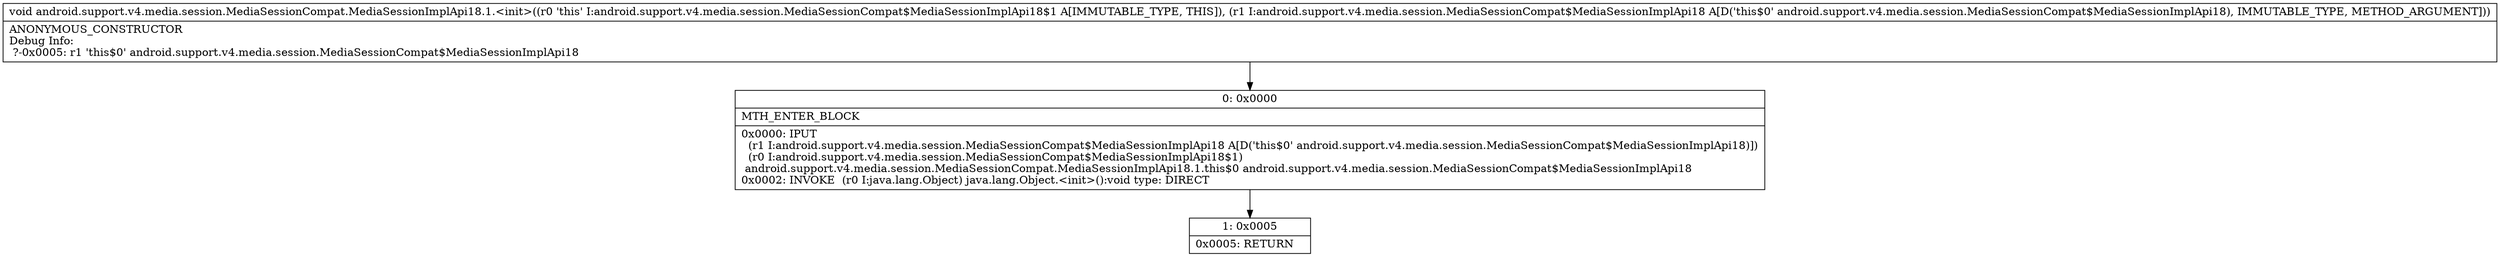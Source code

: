 digraph "CFG forandroid.support.v4.media.session.MediaSessionCompat.MediaSessionImplApi18.1.\<init\>(Landroid\/support\/v4\/media\/session\/MediaSessionCompat$MediaSessionImplApi18;)V" {
Node_0 [shape=record,label="{0\:\ 0x0000|MTH_ENTER_BLOCK\l|0x0000: IPUT  \l  (r1 I:android.support.v4.media.session.MediaSessionCompat$MediaSessionImplApi18 A[D('this$0' android.support.v4.media.session.MediaSessionCompat$MediaSessionImplApi18)])\l  (r0 I:android.support.v4.media.session.MediaSessionCompat$MediaSessionImplApi18$1)\l android.support.v4.media.session.MediaSessionCompat.MediaSessionImplApi18.1.this$0 android.support.v4.media.session.MediaSessionCompat$MediaSessionImplApi18 \l0x0002: INVOKE  (r0 I:java.lang.Object) java.lang.Object.\<init\>():void type: DIRECT \l}"];
Node_1 [shape=record,label="{1\:\ 0x0005|0x0005: RETURN   \l}"];
MethodNode[shape=record,label="{void android.support.v4.media.session.MediaSessionCompat.MediaSessionImplApi18.1.\<init\>((r0 'this' I:android.support.v4.media.session.MediaSessionCompat$MediaSessionImplApi18$1 A[IMMUTABLE_TYPE, THIS]), (r1 I:android.support.v4.media.session.MediaSessionCompat$MediaSessionImplApi18 A[D('this$0' android.support.v4.media.session.MediaSessionCompat$MediaSessionImplApi18), IMMUTABLE_TYPE, METHOD_ARGUMENT]))  | ANONYMOUS_CONSTRUCTOR\lDebug Info:\l  ?\-0x0005: r1 'this$0' android.support.v4.media.session.MediaSessionCompat$MediaSessionImplApi18\l}"];
MethodNode -> Node_0;
Node_0 -> Node_1;
}

